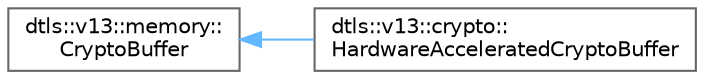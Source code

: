 digraph "Graphical Class Hierarchy"
{
 // LATEX_PDF_SIZE
  bgcolor="transparent";
  edge [fontname=Helvetica,fontsize=10,labelfontname=Helvetica,labelfontsize=10];
  node [fontname=Helvetica,fontsize=10,shape=box,height=0.2,width=0.4];
  rankdir="LR";
  Node0 [id="Node000000",label="dtls::v13::memory::\lCryptoBuffer",height=0.2,width=0.4,color="grey40", fillcolor="white", style="filled",URL="$classdtls_1_1v13_1_1memory_1_1CryptoBuffer.html",tooltip="Zero-copy cryptographic operations for DTLS v1.3."];
  Node0 -> Node1 [id="edge27_Node000000_Node000001",dir="back",color="steelblue1",style="solid",tooltip=" "];
  Node1 [id="Node000001",label="dtls::v13::crypto::\lHardwareAcceleratedCryptoBuffer",height=0.2,width=0.4,color="grey40", fillcolor="white", style="filled",URL="$classdtls_1_1v13_1_1crypto_1_1HardwareAcceleratedCryptoBuffer.html",tooltip="Hardware-accelerated zero-copy crypto buffer."];
}

